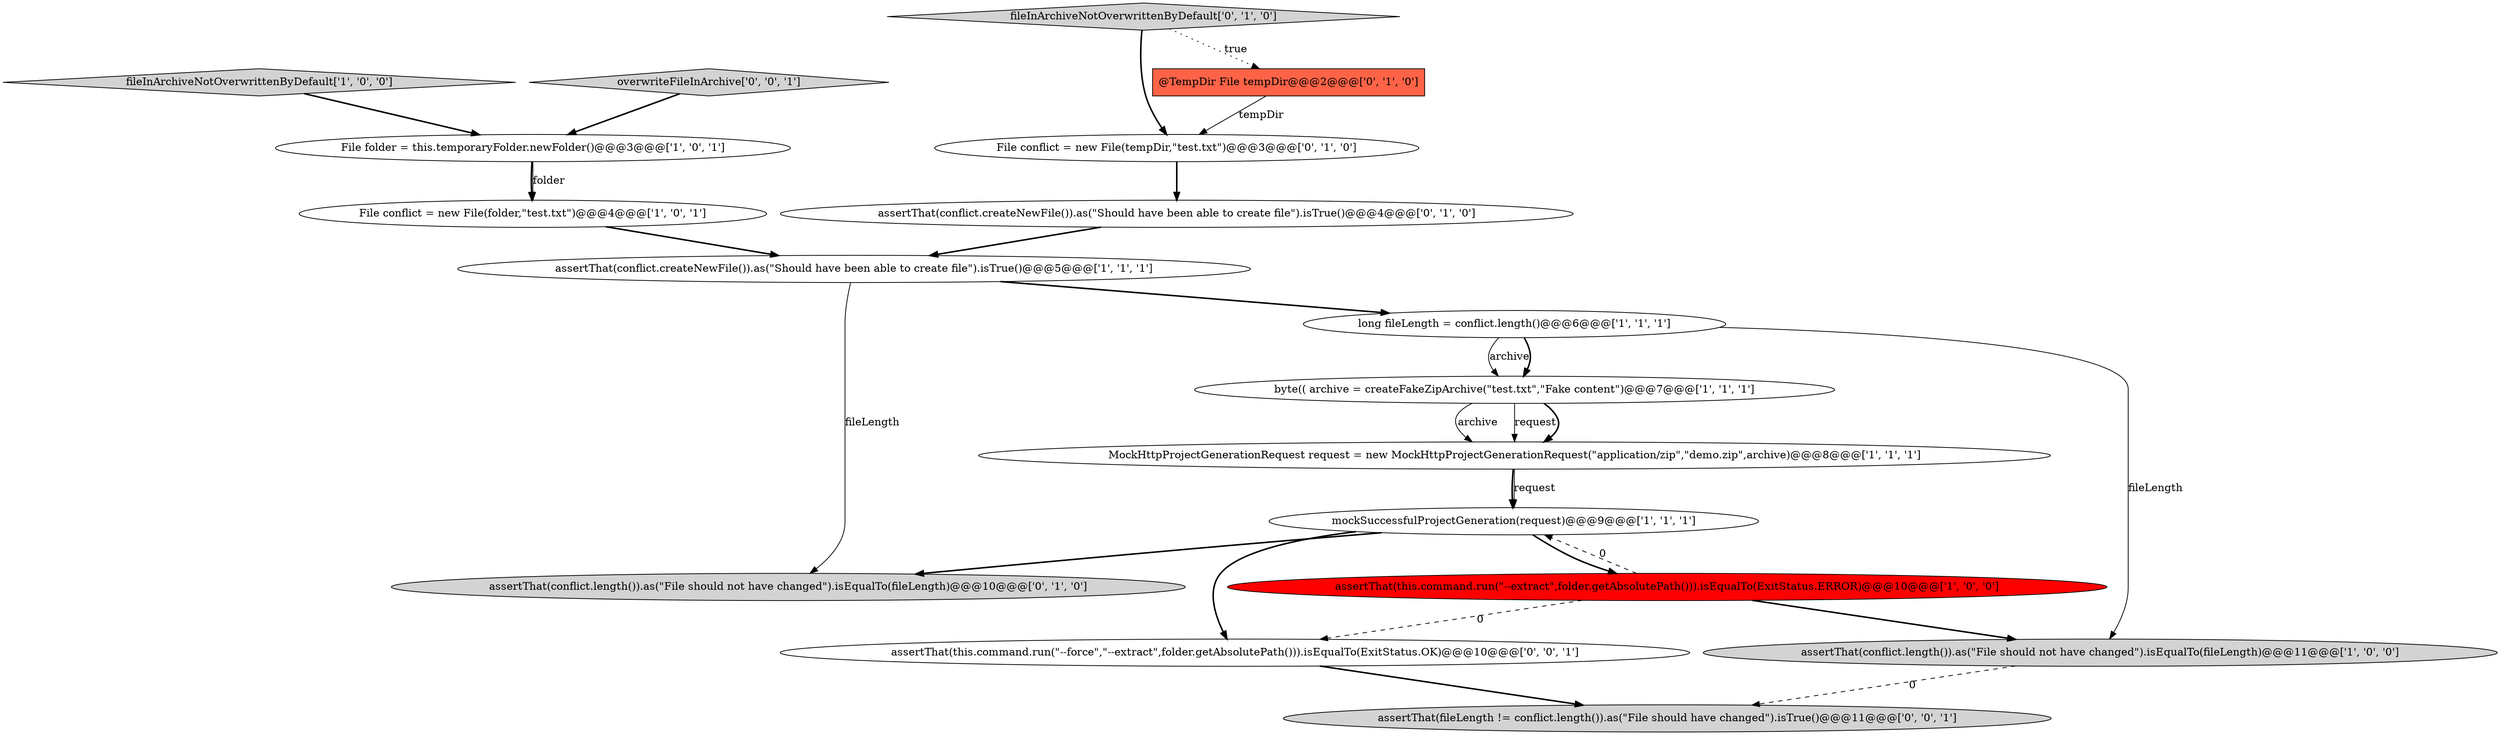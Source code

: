 digraph {
9 [style = filled, label = "fileInArchiveNotOverwrittenByDefault['1', '0', '0']", fillcolor = lightgray, shape = diamond image = "AAA0AAABBB1BBB"];
4 [style = filled, label = "byte(( archive = createFakeZipArchive(\"test.txt\",\"Fake content\")@@@7@@@['1', '1', '1']", fillcolor = white, shape = ellipse image = "AAA0AAABBB1BBB"];
7 [style = filled, label = "assertThat(conflict.createNewFile()).as(\"Should have been able to create file\").isTrue()@@@5@@@['1', '1', '1']", fillcolor = white, shape = ellipse image = "AAA0AAABBB1BBB"];
5 [style = filled, label = "File conflict = new File(folder,\"test.txt\")@@@4@@@['1', '0', '1']", fillcolor = white, shape = ellipse image = "AAA0AAABBB1BBB"];
2 [style = filled, label = "long fileLength = conflict.length()@@@6@@@['1', '1', '1']", fillcolor = white, shape = ellipse image = "AAA0AAABBB1BBB"];
11 [style = filled, label = "assertThat(conflict.length()).as(\"File should not have changed\").isEqualTo(fileLength)@@@10@@@['0', '1', '0']", fillcolor = lightgray, shape = ellipse image = "AAA0AAABBB2BBB"];
8 [style = filled, label = "mockSuccessfulProjectGeneration(request)@@@9@@@['1', '1', '1']", fillcolor = white, shape = ellipse image = "AAA0AAABBB1BBB"];
16 [style = filled, label = "overwriteFileInArchive['0', '0', '1']", fillcolor = lightgray, shape = diamond image = "AAA0AAABBB3BBB"];
14 [style = filled, label = "fileInArchiveNotOverwrittenByDefault['0', '1', '0']", fillcolor = lightgray, shape = diamond image = "AAA0AAABBB2BBB"];
17 [style = filled, label = "assertThat(fileLength != conflict.length()).as(\"File should have changed\").isTrue()@@@11@@@['0', '0', '1']", fillcolor = lightgray, shape = ellipse image = "AAA0AAABBB3BBB"];
12 [style = filled, label = "assertThat(conflict.createNewFile()).as(\"Should have been able to create file\").isTrue()@@@4@@@['0', '1', '0']", fillcolor = white, shape = ellipse image = "AAA0AAABBB2BBB"];
1 [style = filled, label = "MockHttpProjectGenerationRequest request = new MockHttpProjectGenerationRequest(\"application/zip\",\"demo.zip\",archive)@@@8@@@['1', '1', '1']", fillcolor = white, shape = ellipse image = "AAA0AAABBB1BBB"];
6 [style = filled, label = "assertThat(this.command.run(\"--extract\",folder.getAbsolutePath())).isEqualTo(ExitStatus.ERROR)@@@10@@@['1', '0', '0']", fillcolor = red, shape = ellipse image = "AAA1AAABBB1BBB"];
10 [style = filled, label = "@TempDir File tempDir@@@2@@@['0', '1', '0']", fillcolor = tomato, shape = box image = "AAA1AAABBB2BBB"];
15 [style = filled, label = "assertThat(this.command.run(\"--force\",\"--extract\",folder.getAbsolutePath())).isEqualTo(ExitStatus.OK)@@@10@@@['0', '0', '1']", fillcolor = white, shape = ellipse image = "AAA0AAABBB3BBB"];
0 [style = filled, label = "assertThat(conflict.length()).as(\"File should not have changed\").isEqualTo(fileLength)@@@11@@@['1', '0', '0']", fillcolor = lightgray, shape = ellipse image = "AAA0AAABBB1BBB"];
13 [style = filled, label = "File conflict = new File(tempDir,\"test.txt\")@@@3@@@['0', '1', '0']", fillcolor = white, shape = ellipse image = "AAA0AAABBB2BBB"];
3 [style = filled, label = "File folder = this.temporaryFolder.newFolder()@@@3@@@['1', '0', '1']", fillcolor = white, shape = ellipse image = "AAA0AAABBB1BBB"];
16->3 [style = bold, label=""];
6->8 [style = dashed, label="0"];
1->8 [style = bold, label=""];
8->15 [style = bold, label=""];
7->11 [style = solid, label="fileLength"];
4->1 [style = solid, label="archive"];
2->4 [style = solid, label="archive"];
1->8 [style = solid, label="request"];
8->6 [style = bold, label=""];
6->0 [style = bold, label=""];
2->0 [style = solid, label="fileLength"];
2->4 [style = bold, label=""];
0->17 [style = dashed, label="0"];
12->7 [style = bold, label=""];
14->10 [style = dotted, label="true"];
15->17 [style = bold, label=""];
3->5 [style = bold, label=""];
13->12 [style = bold, label=""];
4->1 [style = solid, label="request"];
6->15 [style = dashed, label="0"];
7->2 [style = bold, label=""];
9->3 [style = bold, label=""];
5->7 [style = bold, label=""];
4->1 [style = bold, label=""];
3->5 [style = solid, label="folder"];
14->13 [style = bold, label=""];
8->11 [style = bold, label=""];
10->13 [style = solid, label="tempDir"];
}
